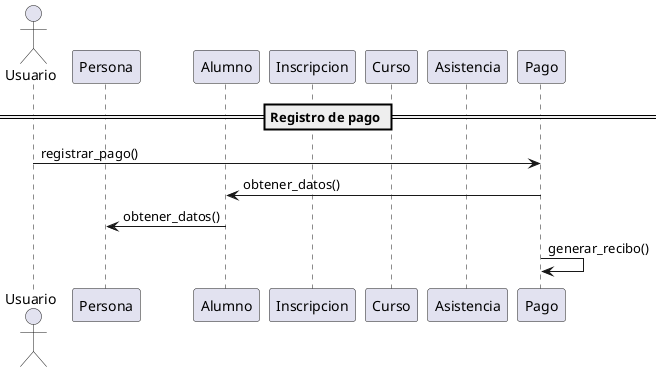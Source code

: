 @startuml
actor Usuario

participant "Persona" as Per
participant "Alumno" as A
participant "Inscripcion" as I
participant "Curso" as C
participant "Asistencia" as As
participant "Pago" as P


== Registro de pago ==
Usuario -> P : registrar_pago()
P -> A : obtener_datos()
A -> Per : obtener_datos()
P -> P : generar_recibo()

@enduml